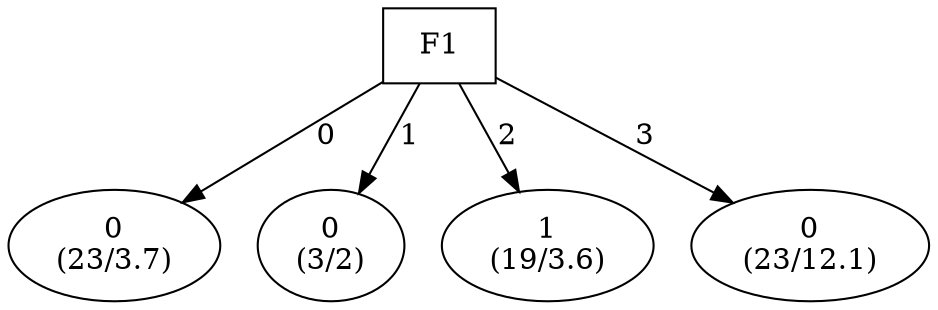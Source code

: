digraph YaDT {
n0 [ shape=box, label="F1\n"]
n0 -> n1 [label="0"]
n1 [ shape=ellipse, label="0\n(23/3.7)"]
n0 -> n2 [label="1"]
n2 [ shape=ellipse, label="0\n(3/2)"]
n0 -> n3 [label="2"]
n3 [ shape=ellipse, label="1\n(19/3.6)"]
n0 -> n4 [label="3"]
n4 [ shape=ellipse, label="0\n(23/12.1)"]
}
